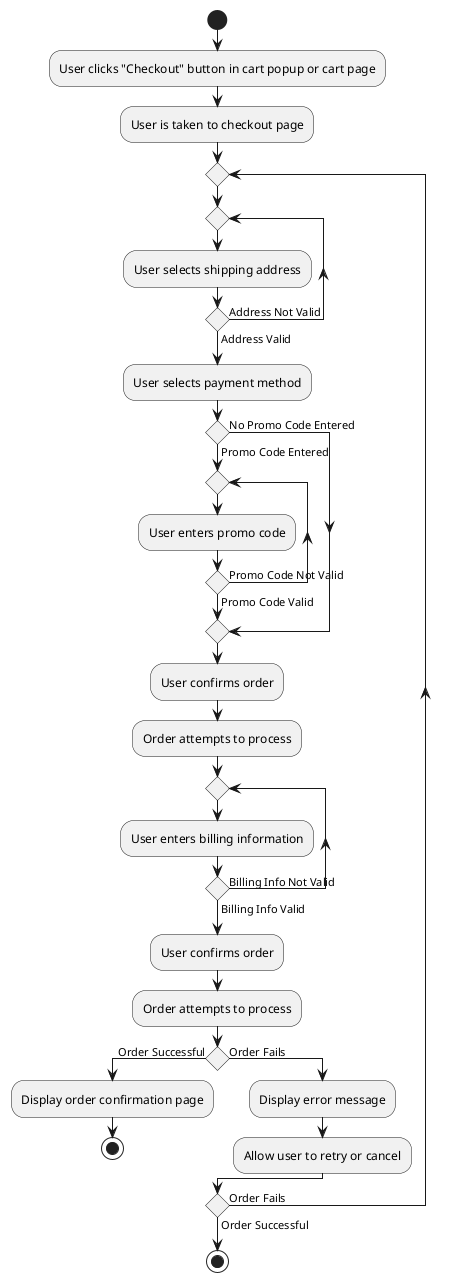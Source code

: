 @startuml US-08-09 Activity
start  
:User clicks "Checkout" button in cart popup or cart page;
:User is taken to checkout page;
repeat
    repeat
        :User selects shipping address;
    repeat while () is (Address Not Valid) not (Address Valid)
    :User selects payment method;
    if () then (Promo Code Entered)
        repeat
            :User enters promo code;
        repeat while () is (Promo Code Not Valid) not (Promo Code Valid)
    else (No Promo Code Entered)
    endif
    :User confirms order;
    :Order attempts to process;
    repeat
        :User enters billing information;
    repeat while () is (Billing Info Not Valid) not (Billing Info Valid)
    :User confirms order;
    :Order attempts to process;
    if () then (Order Successful)
        :Display order confirmation page;
        stop
    else (Order Fails)
        :Display error message;
        :Allow user to retry or cancel;
    endif
repeat while () is (Order Fails) not (Order Successful)
stop
@enduml